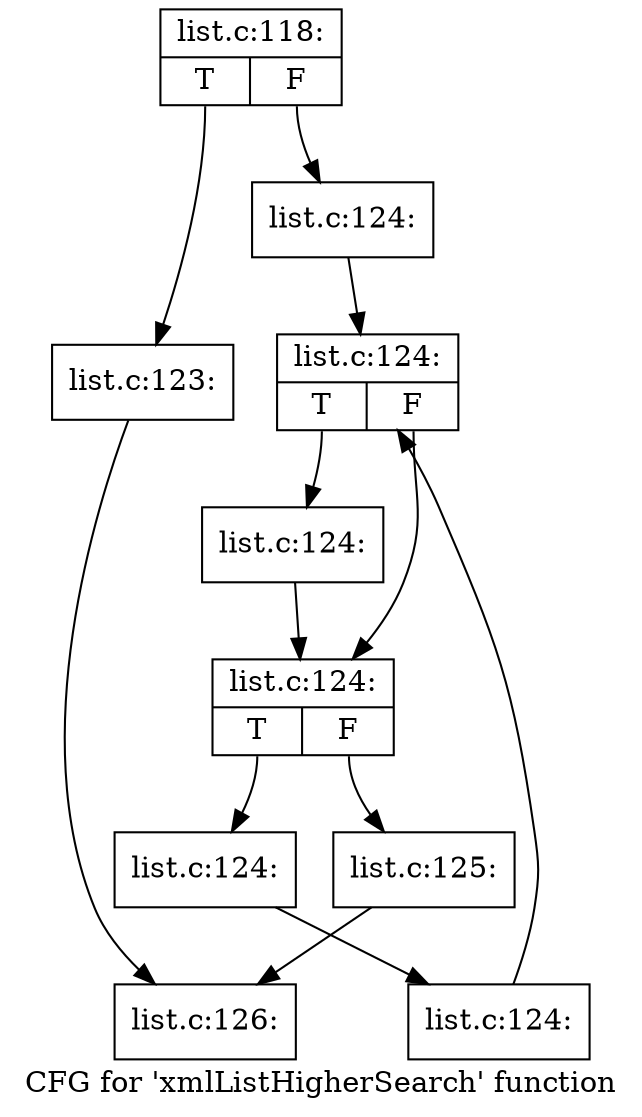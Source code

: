 digraph "CFG for 'xmlListHigherSearch' function" {
	label="CFG for 'xmlListHigherSearch' function";

	Node0x527f690 [shape=record,label="{list.c:118:|{<s0>T|<s1>F}}"];
	Node0x527f690:s0 -> Node0x52825b0;
	Node0x527f690:s1 -> Node0x5282600;
	Node0x52825b0 [shape=record,label="{list.c:123:}"];
	Node0x52825b0 -> Node0x5281ce0;
	Node0x5282600 [shape=record,label="{list.c:124:}"];
	Node0x5282600 -> Node0x5282e50;
	Node0x5282e50 [shape=record,label="{list.c:124:|{<s0>T|<s1>F}}"];
	Node0x5282e50:s0 -> Node0x5283200;
	Node0x5282e50:s1 -> Node0x52831b0;
	Node0x5283200 [shape=record,label="{list.c:124:}"];
	Node0x5283200 -> Node0x52831b0;
	Node0x52831b0 [shape=record,label="{list.c:124:|{<s0>T|<s1>F}}"];
	Node0x52831b0:s0 -> Node0x5283130;
	Node0x52831b0:s1 -> Node0x52829f0;
	Node0x5283130 [shape=record,label="{list.c:124:}"];
	Node0x5283130 -> Node0x52830a0;
	Node0x52830a0 [shape=record,label="{list.c:124:}"];
	Node0x52830a0 -> Node0x5282e50;
	Node0x52829f0 [shape=record,label="{list.c:125:}"];
	Node0x52829f0 -> Node0x5281ce0;
	Node0x5281ce0 [shape=record,label="{list.c:126:}"];
}
